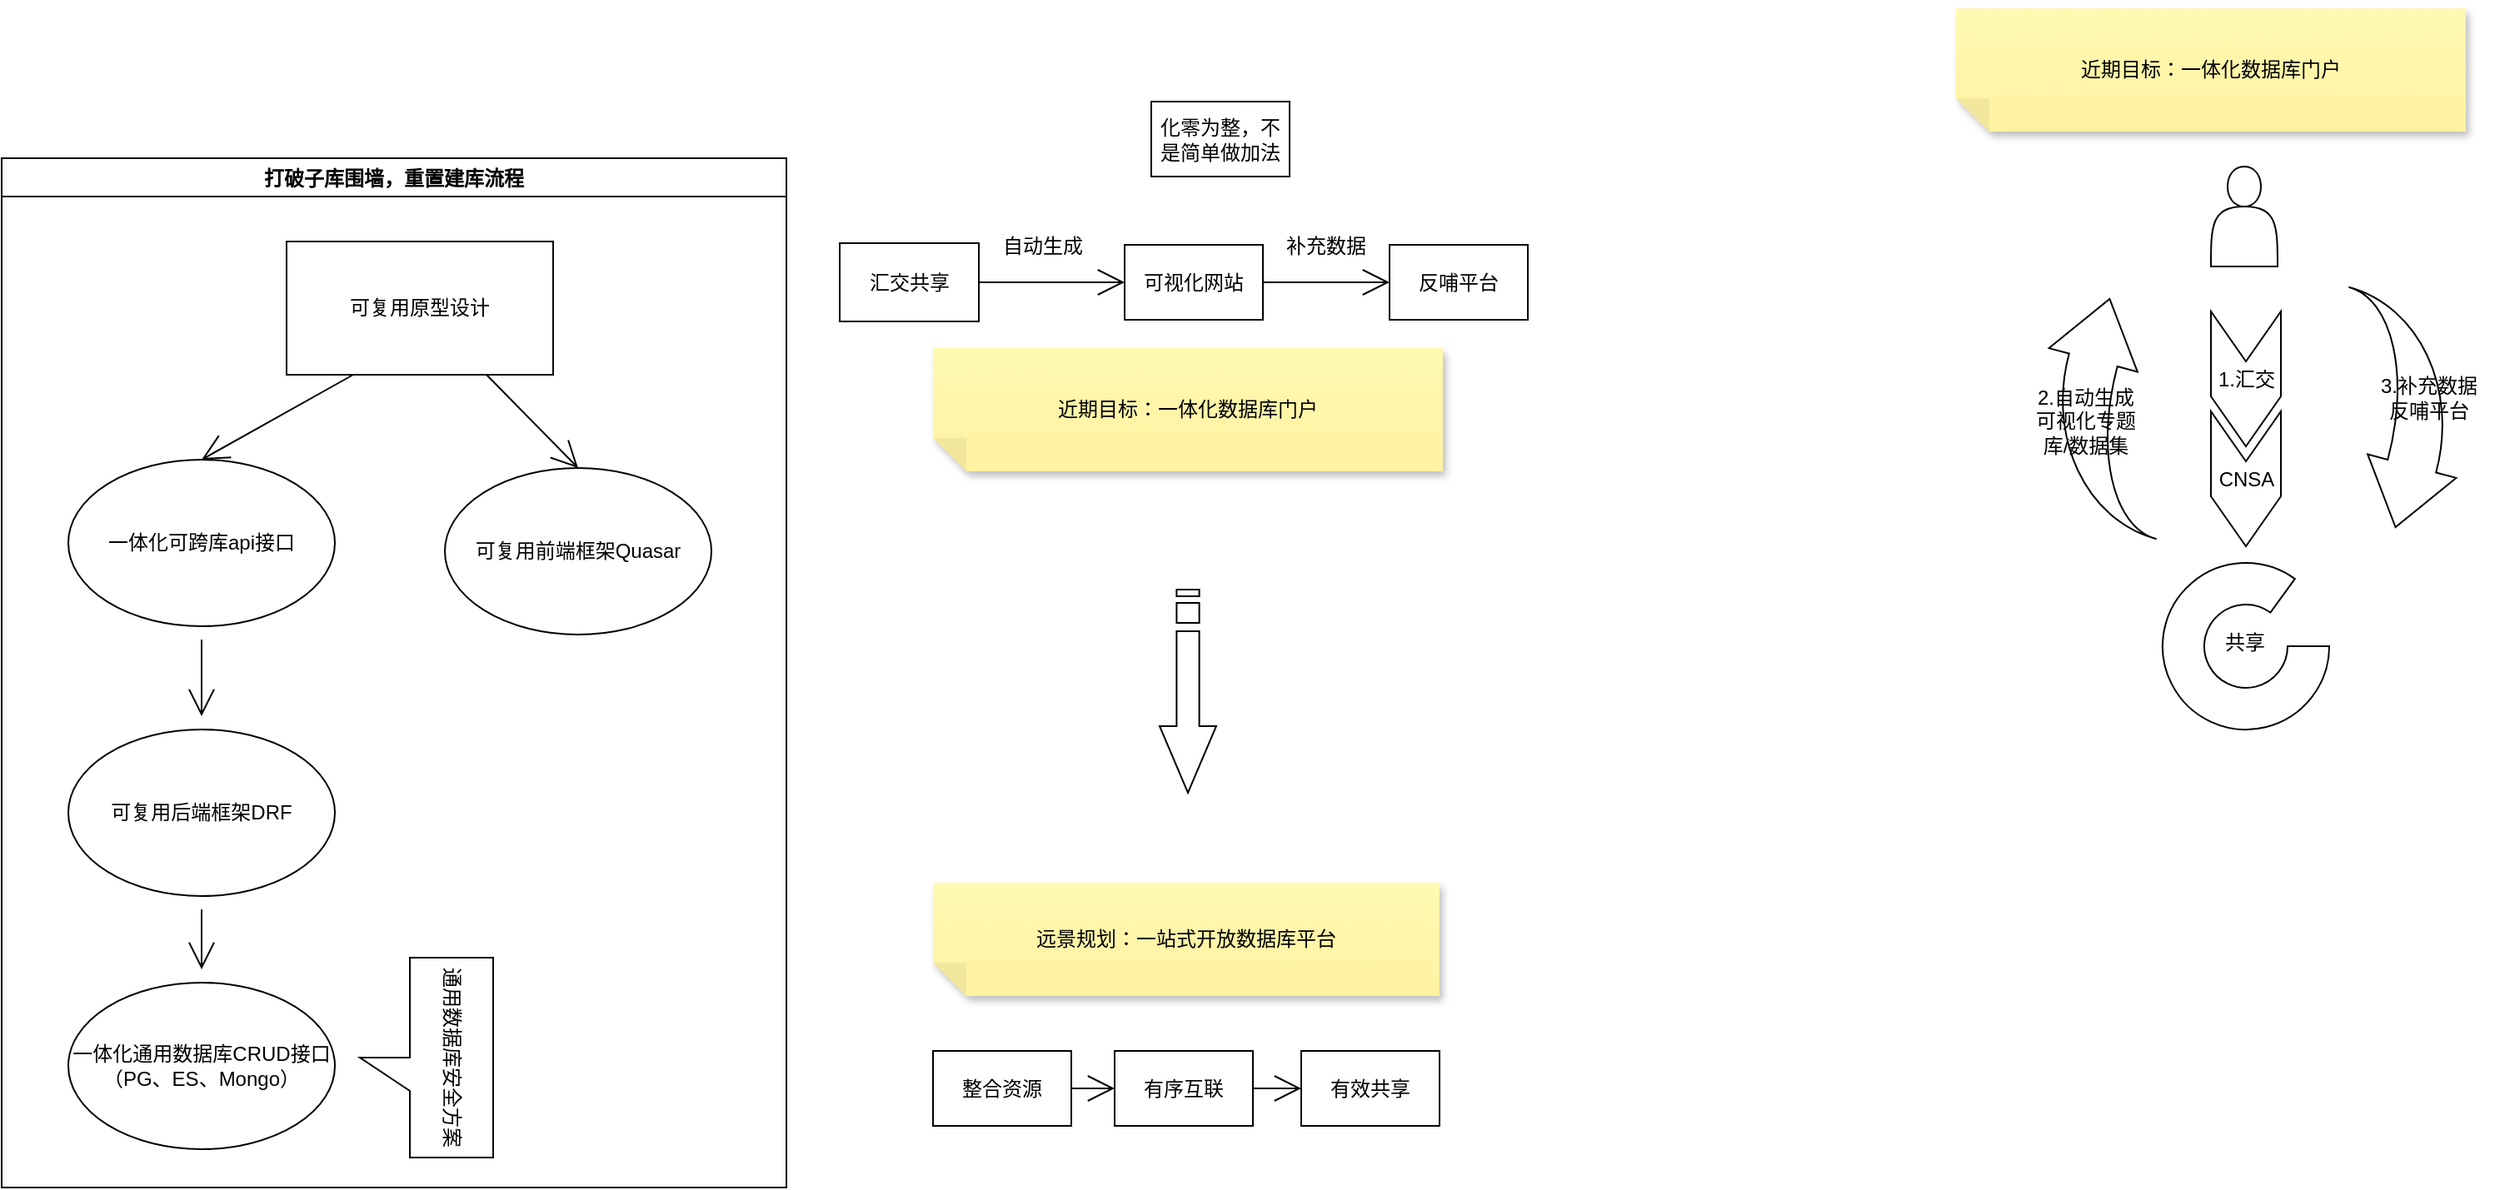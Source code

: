 <mxfile version="17.1.3" type="github">
  <diagram id="1nMxWi1Cagmed0x1KSgk" name="Page-1">
    <mxGraphModel dx="1572" dy="1007" grid="0" gridSize="10" guides="1" tooltips="1" connect="1" arrows="1" fold="1" page="0" pageScale="1" pageWidth="827" pageHeight="1169" math="0" shadow="0">
      <root>
        <mxCell id="0" />
        <mxCell id="1" parent="0" />
        <mxCell id="NoWb64LZTavxdnZhKHVA-2" value="" style="edgeStyle=none;curved=1;rounded=0;orthogonalLoop=1;jettySize=auto;html=1;endArrow=open;startSize=14;endSize=14;sourcePerimeterSpacing=8;targetPerimeterSpacing=8;" edge="1" parent="1" source="QDI_5LuDWtGU9XhJUdFM-2" target="QDI_5LuDWtGU9XhJUdFM-4">
          <mxGeometry relative="1" as="geometry" />
        </mxCell>
        <mxCell id="QDI_5LuDWtGU9XhJUdFM-2" value="一体化可跨库api接口" style="ellipse;whiteSpace=wrap;html=1;hachureGap=4;" parent="1" vertex="1">
          <mxGeometry x="-28" y="216" width="160" height="100" as="geometry" />
        </mxCell>
        <mxCell id="QDI_5LuDWtGU9XhJUdFM-3" value="&lt;div&gt;一体化通用数据库CRUD接口&lt;/div&gt;&lt;div&gt;（PG、ES、Mongo）&lt;br&gt;&lt;/div&gt;" style="ellipse;whiteSpace=wrap;html=1;hachureGap=4;" parent="1" vertex="1">
          <mxGeometry x="-28" y="530" width="160" height="100" as="geometry" />
        </mxCell>
        <mxCell id="QDI_5LuDWtGU9XhJUdFM-7" value="" style="edgeStyle=none;curved=1;rounded=0;orthogonalLoop=1;jettySize=auto;html=1;endArrow=open;startSize=14;endSize=14;sourcePerimeterSpacing=8;targetPerimeterSpacing=8;" parent="1" source="QDI_5LuDWtGU9XhJUdFM-4" target="QDI_5LuDWtGU9XhJUdFM-3" edge="1">
          <mxGeometry relative="1" as="geometry" />
        </mxCell>
        <mxCell id="QDI_5LuDWtGU9XhJUdFM-4" value="可复用后端框架DRF" style="ellipse;whiteSpace=wrap;html=1;hachureGap=4;" parent="1" vertex="1">
          <mxGeometry x="-28" y="378" width="160" height="100" as="geometry" />
        </mxCell>
        <mxCell id="QDI_5LuDWtGU9XhJUdFM-5" value="可复用前端框架Quasar" style="ellipse;whiteSpace=wrap;html=1;hachureGap=4;" parent="1" vertex="1">
          <mxGeometry x="198" y="221" width="160" height="100" as="geometry" />
        </mxCell>
        <mxCell id="QDI_5LuDWtGU9XhJUdFM-10" value="远景规划：一站式开放数据库平台" style="shape=note;whiteSpace=wrap;html=1;backgroundOutline=1;fontColor=#000000;darkOpacity=0.05;fillColor=#FFF9B2;strokeColor=none;fillStyle=solid;direction=west;gradientDirection=north;gradientColor=#FFF2A1;shadow=1;size=20;pointerEvents=1;hachureGap=4;" parent="1" vertex="1">
          <mxGeometry x="491" y="470" width="304" height="68" as="geometry" />
        </mxCell>
        <mxCell id="NoWb64LZTavxdnZhKHVA-7" style="edgeStyle=none;curved=1;rounded=0;orthogonalLoop=1;jettySize=auto;html=1;exitX=0.75;exitY=1;exitDx=0;exitDy=0;entryX=0.5;entryY=0;entryDx=0;entryDy=0;endArrow=open;startSize=14;endSize=14;sourcePerimeterSpacing=8;targetPerimeterSpacing=8;" edge="1" parent="1" source="NoWb64LZTavxdnZhKHVA-1" target="QDI_5LuDWtGU9XhJUdFM-5">
          <mxGeometry relative="1" as="geometry" />
        </mxCell>
        <mxCell id="NoWb64LZTavxdnZhKHVA-8" style="edgeStyle=none;curved=1;rounded=0;orthogonalLoop=1;jettySize=auto;html=1;exitX=0.25;exitY=1;exitDx=0;exitDy=0;entryX=0.5;entryY=0;entryDx=0;entryDy=0;endArrow=open;startSize=14;endSize=14;sourcePerimeterSpacing=8;targetPerimeterSpacing=8;" edge="1" parent="1" source="NoWb64LZTavxdnZhKHVA-1" target="QDI_5LuDWtGU9XhJUdFM-2">
          <mxGeometry relative="1" as="geometry" />
        </mxCell>
        <mxCell id="NoWb64LZTavxdnZhKHVA-1" value="可复用原型设计" style="rounded=0;whiteSpace=wrap;html=1;hachureGap=4;" vertex="1" parent="1">
          <mxGeometry x="103" y="85" width="160" height="80" as="geometry" />
        </mxCell>
        <mxCell id="NoWb64LZTavxdnZhKHVA-10" value="近期目标：一体化数据库门户" style="shape=note;whiteSpace=wrap;html=1;backgroundOutline=1;fontColor=#000000;darkOpacity=0.05;fillColor=#FFF9B2;strokeColor=none;fillStyle=solid;direction=west;gradientDirection=north;gradientColor=#FFF2A1;shadow=1;size=20;pointerEvents=1;hachureGap=4;" vertex="1" parent="1">
          <mxGeometry x="491" y="149" width="306" height="74" as="geometry" />
        </mxCell>
        <mxCell id="NoWb64LZTavxdnZhKHVA-17" style="edgeStyle=none;curved=1;rounded=0;orthogonalLoop=1;jettySize=auto;html=1;exitX=1;exitY=0.5;exitDx=0;exitDy=0;entryX=0;entryY=0.5;entryDx=0;entryDy=0;endArrow=open;startSize=14;endSize=14;sourcePerimeterSpacing=8;targetPerimeterSpacing=8;" edge="1" parent="1" source="NoWb64LZTavxdnZhKHVA-11" target="NoWb64LZTavxdnZhKHVA-12">
          <mxGeometry relative="1" as="geometry" />
        </mxCell>
        <mxCell id="NoWb64LZTavxdnZhKHVA-11" value="整合资源" style="rounded=0;whiteSpace=wrap;html=1;hachureGap=4;" vertex="1" parent="1">
          <mxGeometry x="491" y="571" width="83" height="45" as="geometry" />
        </mxCell>
        <mxCell id="NoWb64LZTavxdnZhKHVA-18" style="edgeStyle=none;curved=1;rounded=0;orthogonalLoop=1;jettySize=auto;html=1;exitX=1;exitY=0.5;exitDx=0;exitDy=0;entryX=0;entryY=0.5;entryDx=0;entryDy=0;endArrow=open;startSize=14;endSize=14;sourcePerimeterSpacing=8;targetPerimeterSpacing=8;" edge="1" parent="1" source="NoWb64LZTavxdnZhKHVA-12" target="NoWb64LZTavxdnZhKHVA-13">
          <mxGeometry relative="1" as="geometry" />
        </mxCell>
        <mxCell id="NoWb64LZTavxdnZhKHVA-12" value="有序互联" style="rounded=0;whiteSpace=wrap;html=1;hachureGap=4;" vertex="1" parent="1">
          <mxGeometry x="600" y="571" width="83" height="45" as="geometry" />
        </mxCell>
        <mxCell id="NoWb64LZTavxdnZhKHVA-13" value="有效共享" style="rounded=0;whiteSpace=wrap;html=1;hachureGap=4;" vertex="1" parent="1">
          <mxGeometry x="712" y="571" width="83" height="45" as="geometry" />
        </mxCell>
        <mxCell id="NoWb64LZTavxdnZhKHVA-20" value="反哺平台" style="rounded=0;whiteSpace=wrap;html=1;hachureGap=4;" vertex="1" parent="1">
          <mxGeometry x="765" y="87" width="83" height="45" as="geometry" />
        </mxCell>
        <mxCell id="NoWb64LZTavxdnZhKHVA-21" style="edgeStyle=none;curved=1;rounded=0;orthogonalLoop=1;jettySize=auto;html=1;exitX=1;exitY=0.5;exitDx=0;exitDy=0;entryX=0;entryY=0.5;entryDx=0;entryDy=0;endArrow=open;startSize=14;endSize=14;sourcePerimeterSpacing=8;targetPerimeterSpacing=8;" edge="1" parent="1" source="NoWb64LZTavxdnZhKHVA-22" target="NoWb64LZTavxdnZhKHVA-23">
          <mxGeometry relative="1" as="geometry" />
        </mxCell>
        <mxCell id="NoWb64LZTavxdnZhKHVA-22" value="汇交共享" style="rounded=0;whiteSpace=wrap;html=1;hachureGap=4;" vertex="1" parent="1">
          <mxGeometry x="435" y="86" width="83.5" height="47" as="geometry" />
        </mxCell>
        <mxCell id="NoWb64LZTavxdnZhKHVA-27" style="edgeStyle=none;curved=1;rounded=0;orthogonalLoop=1;jettySize=auto;html=1;exitX=1;exitY=0.5;exitDx=0;exitDy=0;entryX=0;entryY=0.5;entryDx=0;entryDy=0;endArrow=open;startSize=14;endSize=14;sourcePerimeterSpacing=8;targetPerimeterSpacing=8;" edge="1" parent="1" source="NoWb64LZTavxdnZhKHVA-23" target="NoWb64LZTavxdnZhKHVA-20">
          <mxGeometry relative="1" as="geometry" />
        </mxCell>
        <mxCell id="NoWb64LZTavxdnZhKHVA-23" value="可视化网站" style="rounded=0;whiteSpace=wrap;html=1;hachureGap=4;" vertex="1" parent="1">
          <mxGeometry x="606" y="87" width="83" height="45" as="geometry" />
        </mxCell>
        <mxCell id="NoWb64LZTavxdnZhKHVA-24" value="" style="html=1;shadow=0;dashed=0;align=center;verticalAlign=middle;shape=mxgraph.arrows2.stripedArrow;dy=0.6;dx=40;notch=25;hachureGap=4;rotation=90;" vertex="1" parent="1">
          <mxGeometry x="583" y="338" width="122" height="34" as="geometry" />
        </mxCell>
        <mxCell id="NoWb64LZTavxdnZhKHVA-25" value="打破子库围墙，重置建库流程" style="swimlane;hachureGap=4;" vertex="1" parent="1">
          <mxGeometry x="-68" y="35" width="471" height="618" as="geometry" />
        </mxCell>
        <mxCell id="NoWb64LZTavxdnZhKHVA-28" value="通用数据库安全方案" style="shape=callout;whiteSpace=wrap;html=1;perimeter=calloutPerimeter;hachureGap=4;rotation=90;" vertex="1" parent="NoWb64LZTavxdnZhKHVA-25">
          <mxGeometry x="195" y="500" width="120" height="80" as="geometry" />
        </mxCell>
        <mxCell id="NoWb64LZTavxdnZhKHVA-31" value="自动生成" style="text;strokeColor=none;fillColor=none;html=1;align=center;verticalAlign=middle;whiteSpace=wrap;rounded=0;hachureGap=4;" vertex="1" parent="1">
          <mxGeometry x="527" y="73" width="60" height="30" as="geometry" />
        </mxCell>
        <mxCell id="NoWb64LZTavxdnZhKHVA-35" value="化零为整，不是简单做加法" style="rounded=0;whiteSpace=wrap;html=1;hachureGap=4;" vertex="1" parent="1">
          <mxGeometry x="622" y="1" width="83" height="45" as="geometry" />
        </mxCell>
        <mxCell id="NoWb64LZTavxdnZhKHVA-36" value="补充数据" style="text;strokeColor=none;fillColor=none;html=1;align=center;verticalAlign=middle;whiteSpace=wrap;rounded=0;hachureGap=4;" vertex="1" parent="1">
          <mxGeometry x="697" y="73" width="60" height="30" as="geometry" />
        </mxCell>
        <mxCell id="NoWb64LZTavxdnZhKHVA-37" value="" style="shape=actor;whiteSpace=wrap;html=1;hachureGap=4;" vertex="1" parent="1">
          <mxGeometry x="1258" y="40" width="40" height="60" as="geometry" />
        </mxCell>
        <mxCell id="NoWb64LZTavxdnZhKHVA-38" value="" style="verticalLabelPosition=bottom;verticalAlign=top;html=1;shape=mxgraph.basic.partConcEllipse;startAngle=0.25;endAngle=0.1;arcWidth=0.5;hachureGap=4;" vertex="1" parent="1">
          <mxGeometry x="1229" y="278" width="100" height="100" as="geometry" />
        </mxCell>
        <mxCell id="NoWb64LZTavxdnZhKHVA-41" value="" style="html=1;shadow=0;dashed=0;align=center;verticalAlign=middle;shape=mxgraph.arrows2.jumpInArrow;dy=15;dx=38;arrowHead=55;hachureGap=4;rotation=105;direction=east;" vertex="1" parent="1">
          <mxGeometry x="1302" y="142" width="132" height="92" as="geometry" />
        </mxCell>
        <mxCell id="NoWb64LZTavxdnZhKHVA-42" value="" style="html=1;shadow=0;dashed=0;align=center;verticalAlign=middle;shape=mxgraph.arrows2.jumpInArrow;dy=15;dx=38;arrowHead=55;hachureGap=4;rotation=105;direction=west;" vertex="1" parent="1">
          <mxGeometry x="1132" y="142" width="132" height="92" as="geometry" />
        </mxCell>
        <mxCell id="NoWb64LZTavxdnZhKHVA-45" value="3.补充数据&lt;br&gt;&lt;div&gt;反哺平台&lt;/div&gt;" style="text;strokeColor=none;fillColor=none;html=1;align=center;verticalAlign=middle;whiteSpace=wrap;rounded=0;hachureGap=4;" vertex="1" parent="1">
          <mxGeometry x="1355" y="164" width="68" height="30" as="geometry" />
        </mxCell>
        <mxCell id="NoWb64LZTavxdnZhKHVA-47" value="2.自动生成&lt;br&gt;&lt;div&gt;可视化专题库/数据集&lt;/div&gt;" style="text;strokeColor=none;fillColor=none;html=1;align=center;verticalAlign=middle;whiteSpace=wrap;rounded=0;hachureGap=4;" vertex="1" parent="1">
          <mxGeometry x="1145" y="178" width="76" height="30" as="geometry" />
        </mxCell>
        <mxCell id="NoWb64LZTavxdnZhKHVA-48" value="1.汇交" style="html=1;shadow=0;dashed=0;align=center;verticalAlign=middle;shape=mxgraph.arrows2.arrow;dy=0;dx=30;notch=30;hachureGap=4;direction=south;" vertex="1" parent="1">
          <mxGeometry x="1258" y="127" width="42" height="81" as="geometry" />
        </mxCell>
        <mxCell id="NoWb64LZTavxdnZhKHVA-49" value="CNSA" style="html=1;shadow=0;dashed=0;align=center;verticalAlign=middle;shape=mxgraph.arrows2.arrow;dy=0;dx=30;notch=30;hachureGap=4;direction=south;" vertex="1" parent="1">
          <mxGeometry x="1258" y="187" width="42" height="81" as="geometry" />
        </mxCell>
        <mxCell id="NoWb64LZTavxdnZhKHVA-50" value="近期目标：一体化数据库门户" style="shape=note;whiteSpace=wrap;html=1;backgroundOutline=1;fontColor=#000000;darkOpacity=0.05;fillColor=#FFF9B2;strokeColor=none;fillStyle=solid;direction=west;gradientDirection=north;gradientColor=#FFF2A1;shadow=1;size=20;pointerEvents=1;hachureGap=4;" vertex="1" parent="1">
          <mxGeometry x="1105" y="-55" width="306" height="74" as="geometry" />
        </mxCell>
        <mxCell id="NoWb64LZTavxdnZhKHVA-51" value="共享" style="text;html=1;align=center;verticalAlign=middle;resizable=0;points=[];autosize=1;strokeColor=none;fillColor=none;hachureGap=4;" vertex="1" parent="1">
          <mxGeometry x="1261" y="317" width="34" height="18" as="geometry" />
        </mxCell>
      </root>
    </mxGraphModel>
  </diagram>
</mxfile>
